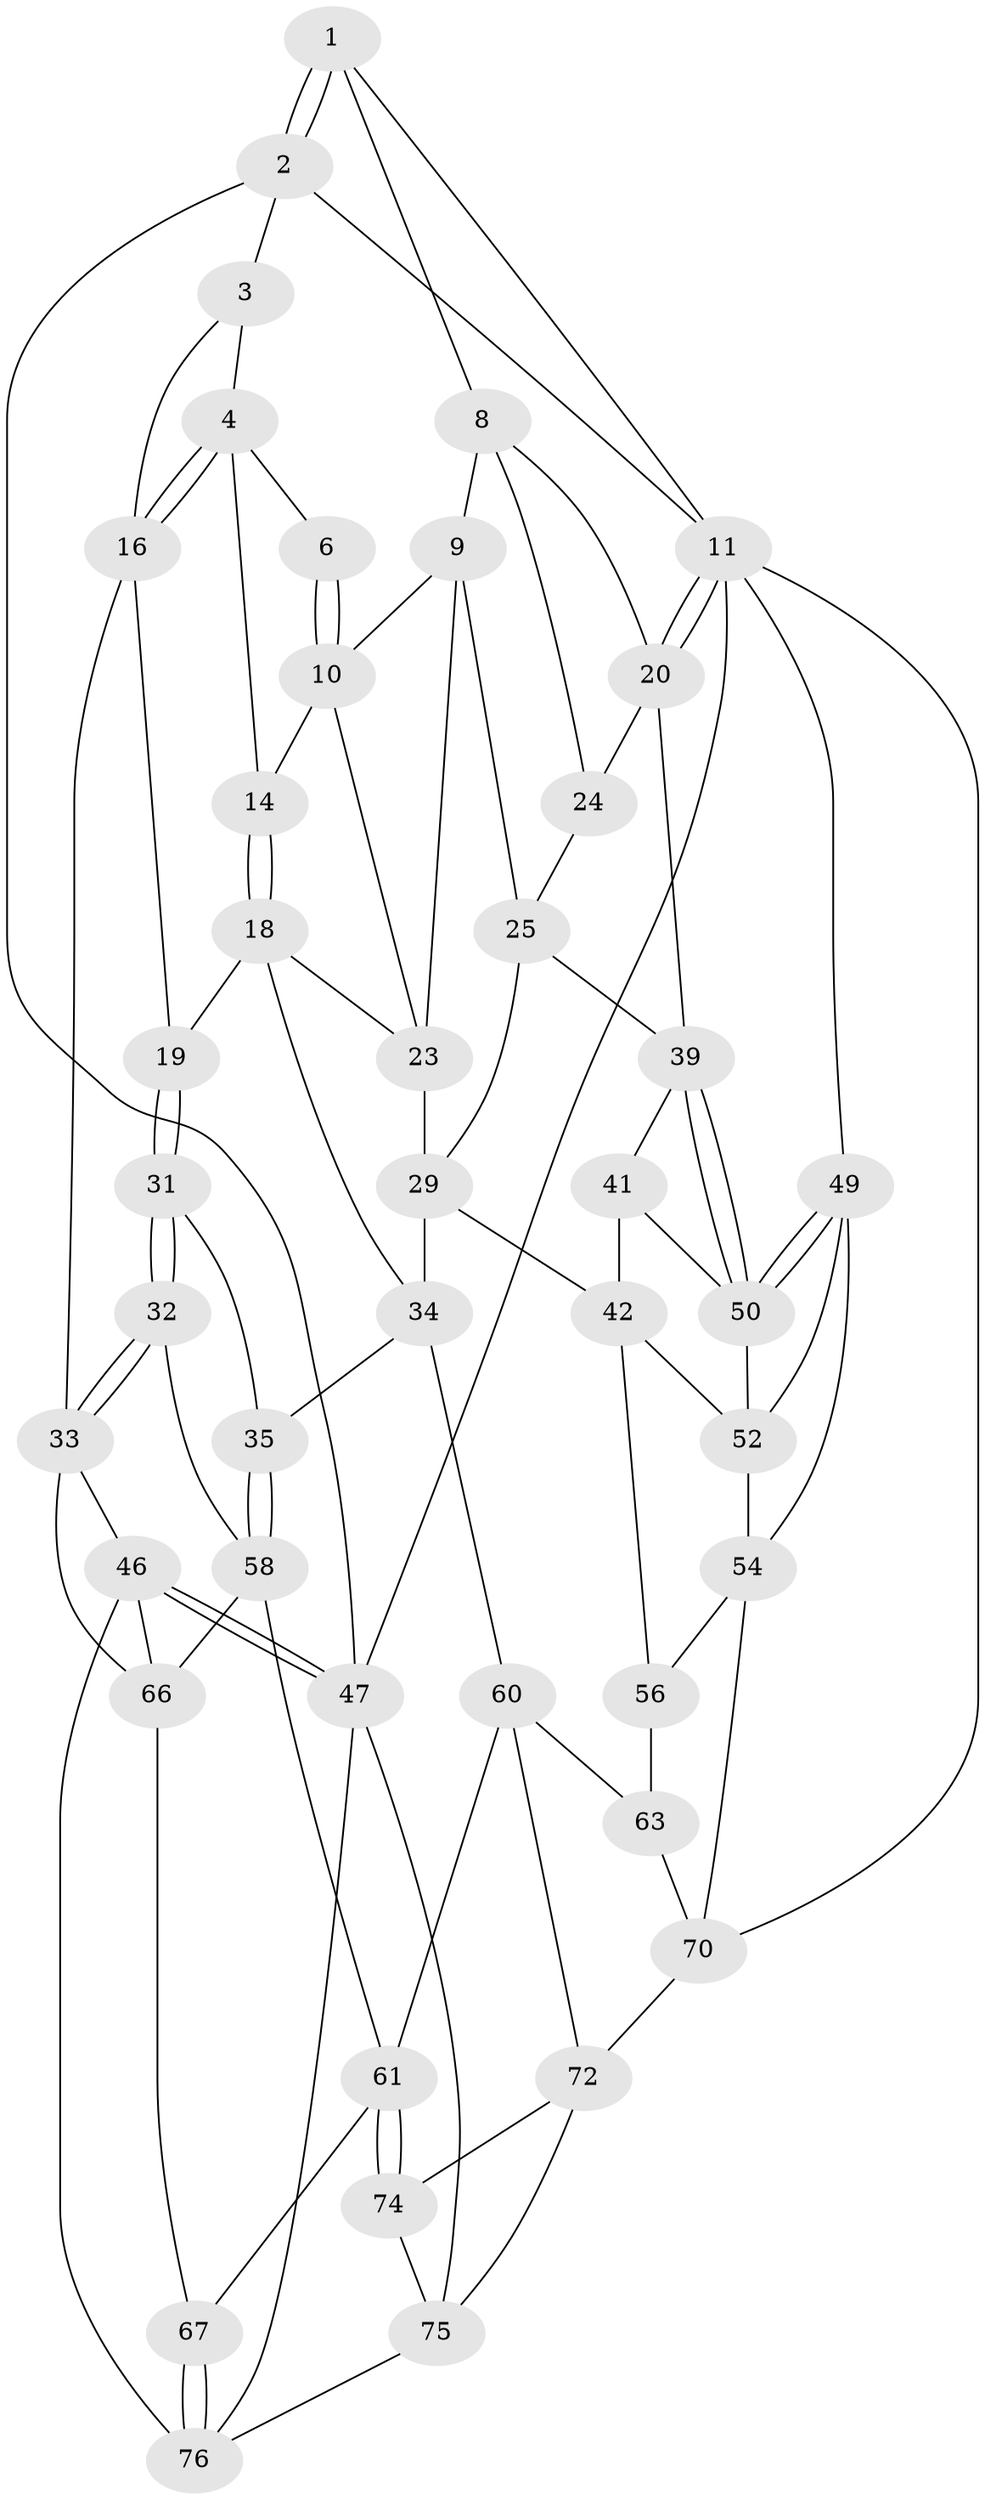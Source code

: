 // original degree distribution, {3: 0.025, 5: 0.45, 4: 0.275, 6: 0.25}
// Generated by graph-tools (version 1.1) at 2025/42/03/06/25 10:42:32]
// undirected, 44 vertices, 96 edges
graph export_dot {
graph [start="1"]
  node [color=gray90,style=filled];
  1 [pos="+0.3927820947393201+0",super="+7"];
  2 [pos="+0+0",super="+12"];
  3 [pos="+0.2563159588803449+0.08843913211930553",super="+15"];
  4 [pos="+0.2903671130193141+0.11601714318050978",super="+5"];
  6 [pos="+0.39065410336729917+0"];
  8 [pos="+0.7199352912416834+0.05004297693479716",super="+21"];
  9 [pos="+0.698627387498004+0.07491261166227557",super="+22"];
  10 [pos="+0.6174040288674256+0.11774558506136143",super="+13"];
  11 [pos="+1+0",super="+48"];
  14 [pos="+0.48210452978456364+0.17283504053438764"];
  16 [pos="+0.22019909908178406+0.26868678267623164",super="+17"];
  18 [pos="+0.30767083123925076+0.31035915309502293",super="+28"];
  19 [pos="+0.2756800436637685+0.3050090527092366"];
  20 [pos="+1+0.06343956272171229",super="+38"];
  23 [pos="+0.5436043975135721+0.25230267006269014",super="+27"];
  24 [pos="+0.8189894475937157+0.37046429323410474"];
  25 [pos="+0.789314412565045+0.39380949631649054",super="+26"];
  29 [pos="+0.7027478732959952+0.5077876626738337",super="+30"];
  31 [pos="+0.250585096377531+0.4281997659903195",super="+36"];
  32 [pos="+0+0.5626266146181554",super="+37"];
  33 [pos="+0+0.5413360177118347",super="+45"];
  34 [pos="+0.35731484680214404+0.5882535861922167",super="+44"];
  35 [pos="+0.35205944584716586+0.5893859970864666"];
  39 [pos="+1+0.46406478979947846",super="+40"];
  41 [pos="+0.8729827268514486+0.5572453022197559"];
  42 [pos="+0.8090980626260615+0.570374014271401",super="+43"];
  46 [pos="+0+1",super="+77"];
  47 [pos="+0+1",super="+80"];
  49 [pos="+1+1",super="+65"];
  50 [pos="+1+0.6154679399447794",super="+51"];
  52 [pos="+0.9331915081507445+0.6748604458522902",super="+53"];
  54 [pos="+0.869370820012343+0.7832094649902105",super="+55"];
  56 [pos="+0.7666551778208535+0.7167743889398563",super="+57"];
  58 [pos="+0.23404790943944268+0.6571937462340933",super="+59"];
  60 [pos="+0.5074828872697451+0.7457312209199068",super="+64"];
  61 [pos="+0.44086138152099+0.783816054309336",super="+62"];
  63 [pos="+0.5564656327568758+0.7219742100723845",super="+69"];
  66 [pos="+0.11518335634122827+0.8010991320065911",super="+68"];
  67 [pos="+0.24759934062361652+0.7813951209973125"];
  70 [pos="+0.7484810654527358+1",super="+71"];
  72 [pos="+0.6610503662213627+1",super="+73"];
  74 [pos="+0.36533764800274443+0.8766937993545445"];
  75 [pos="+0.3601763120930559+0.8826158171779177",super="+79"];
  76 [pos="+0.322444550846362+0.8873466878170966",super="+78"];
  1 -- 2;
  1 -- 2;
  1 -- 8;
  1 -- 11;
  2 -- 3 [weight=2];
  2 -- 11;
  2 -- 47;
  3 -- 4;
  3 -- 16;
  4 -- 16;
  4 -- 16;
  4 -- 6;
  4 -- 14;
  6 -- 10;
  6 -- 10;
  8 -- 9;
  8 -- 24;
  8 -- 20;
  9 -- 10;
  9 -- 25;
  9 -- 23;
  10 -- 14;
  10 -- 23;
  11 -- 20;
  11 -- 20;
  11 -- 49;
  11 -- 47;
  11 -- 70;
  14 -- 18;
  14 -- 18;
  16 -- 19;
  16 -- 33;
  18 -- 19;
  18 -- 34;
  18 -- 23;
  19 -- 31;
  19 -- 31;
  20 -- 24;
  20 -- 39;
  23 -- 29;
  24 -- 25;
  25 -- 29;
  25 -- 39;
  29 -- 42;
  29 -- 34;
  31 -- 32 [weight=2];
  31 -- 32;
  31 -- 35;
  32 -- 33;
  32 -- 33;
  32 -- 58;
  33 -- 66;
  33 -- 46;
  34 -- 35;
  34 -- 60;
  35 -- 58;
  35 -- 58;
  39 -- 50;
  39 -- 50;
  39 -- 41;
  41 -- 42;
  41 -- 50;
  42 -- 56;
  42 -- 52;
  46 -- 47;
  46 -- 47;
  46 -- 66;
  46 -- 76;
  47 -- 75;
  47 -- 76;
  49 -- 50;
  49 -- 50;
  49 -- 52;
  49 -- 54;
  50 -- 52;
  52 -- 54;
  54 -- 56;
  54 -- 70;
  56 -- 63 [weight=2];
  58 -- 66;
  58 -- 61;
  60 -- 61;
  60 -- 72;
  60 -- 63;
  61 -- 74;
  61 -- 74;
  61 -- 67;
  63 -- 70;
  66 -- 67;
  67 -- 76;
  67 -- 76;
  70 -- 72;
  72 -- 74;
  72 -- 75;
  74 -- 75;
  75 -- 76;
}
